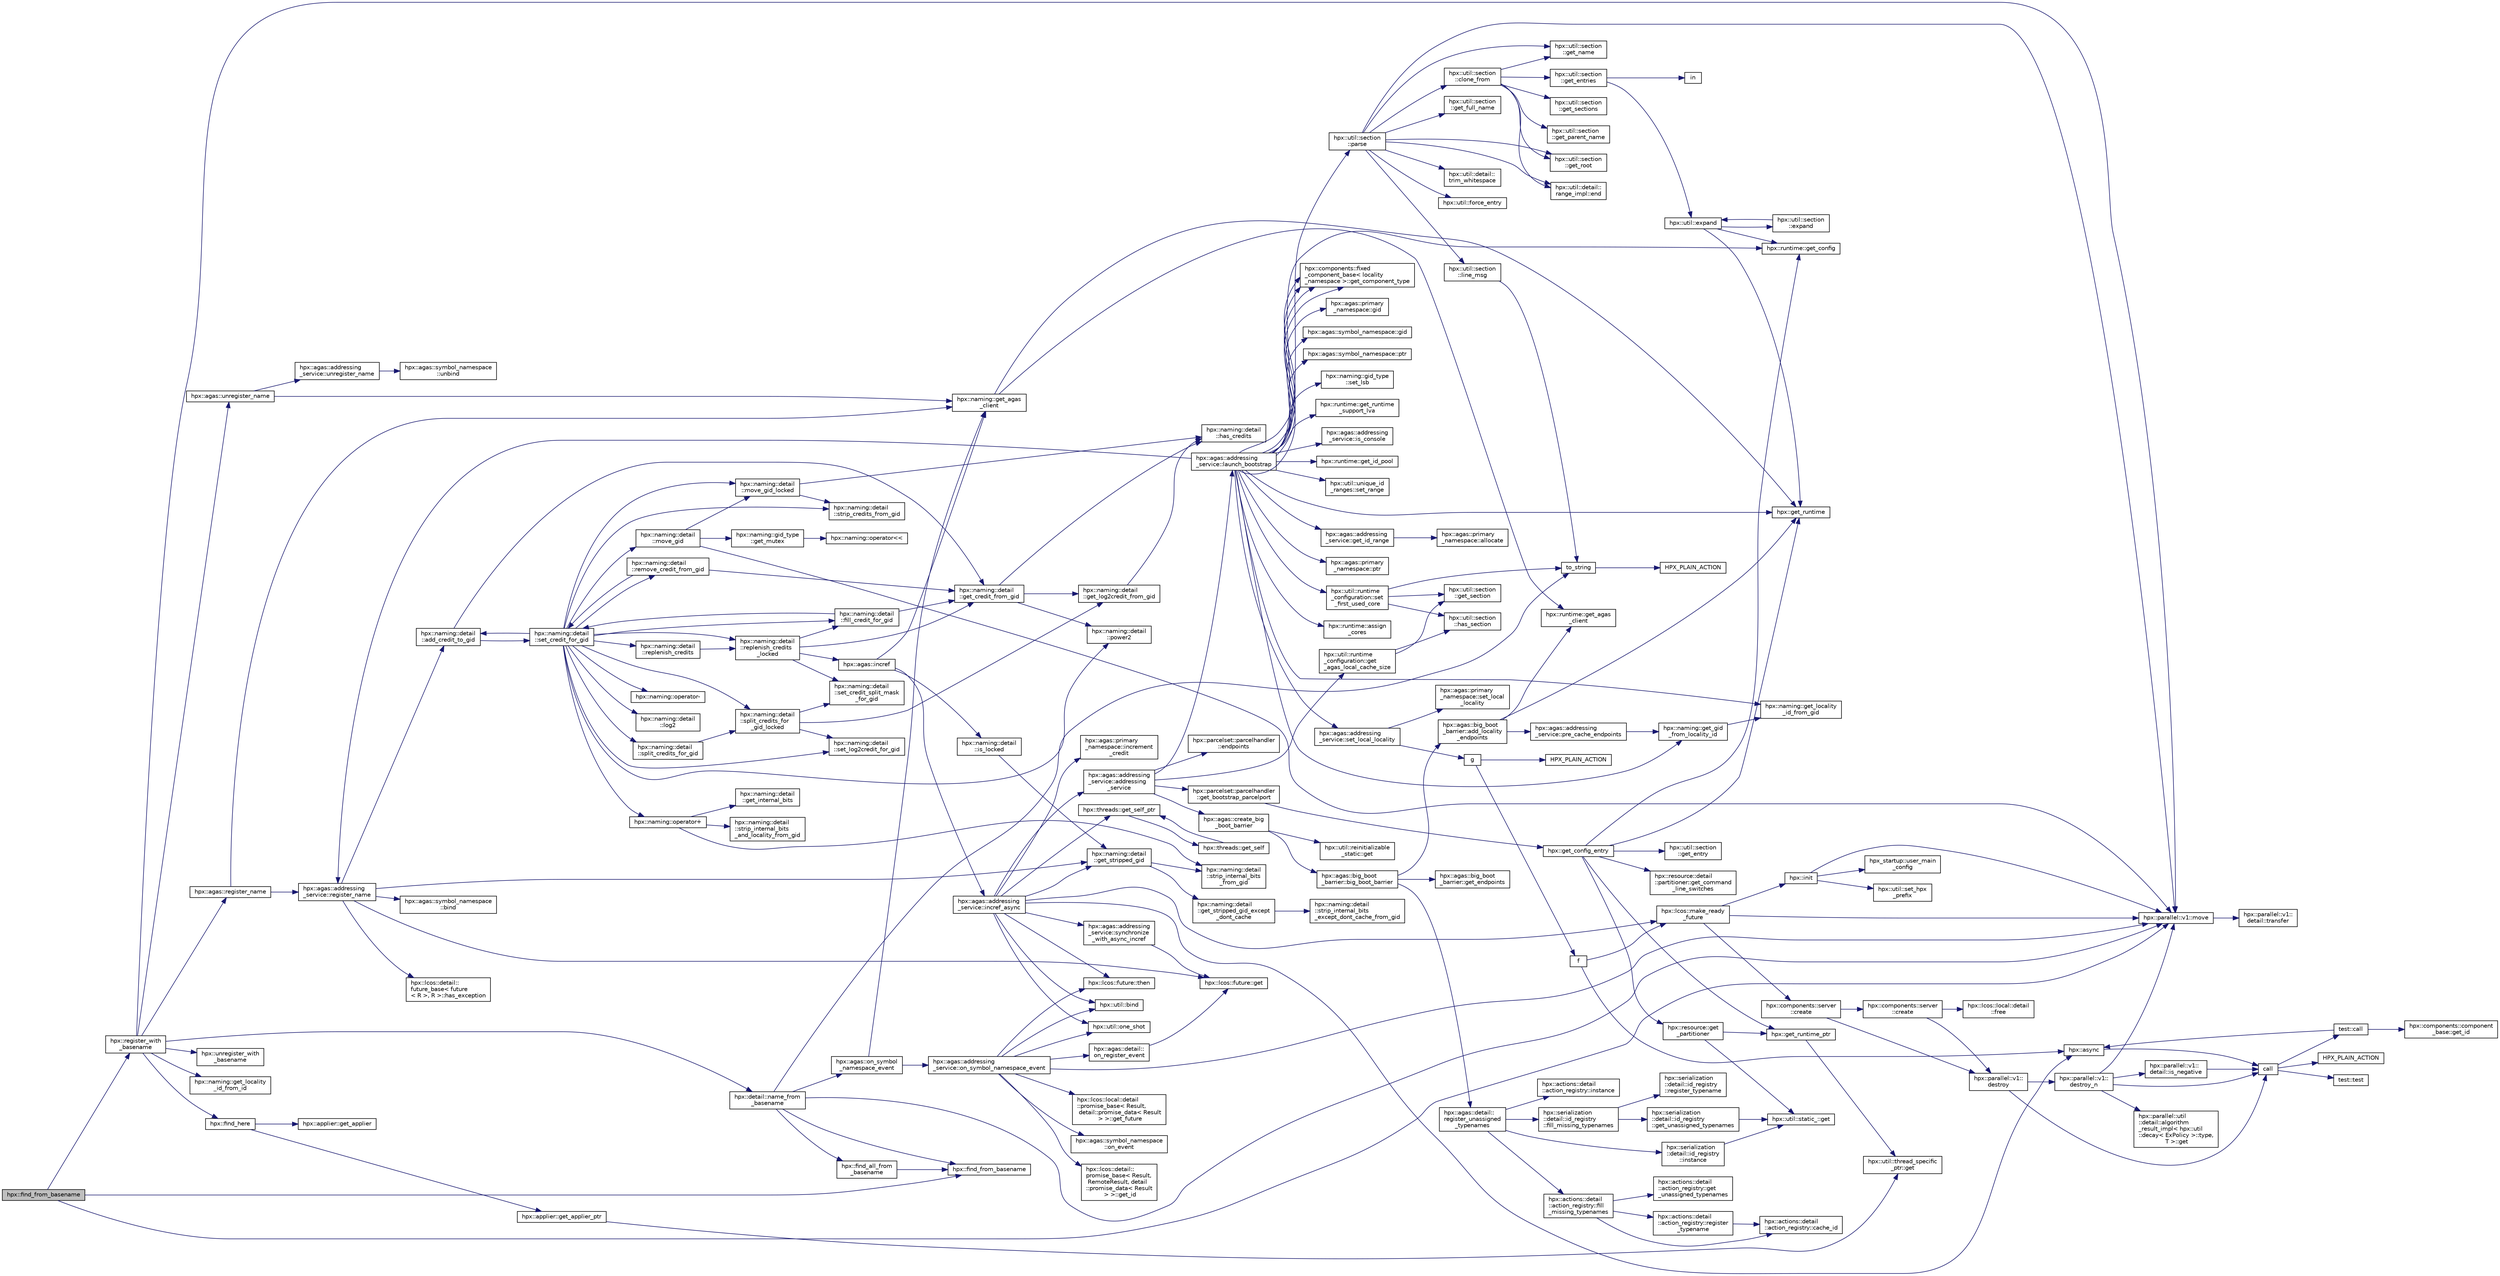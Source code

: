 digraph "hpx::find_from_basename"
{
  edge [fontname="Helvetica",fontsize="10",labelfontname="Helvetica",labelfontsize="10"];
  node [fontname="Helvetica",fontsize="10",shape=record];
  rankdir="LR";
  Node4122 [label="hpx::find_from_basename",height=0.2,width=0.4,color="black", fillcolor="grey75", style="filled", fontcolor="black"];
  Node4122 -> Node4123 [color="midnightblue",fontsize="10",style="solid",fontname="Helvetica"];
  Node4123 [label="hpx::find_from_basename",height=0.2,width=0.4,color="black", fillcolor="white", style="filled",URL="$d8/d83/namespacehpx.html#a47c8bdc52ad959f867dc5675f915d3dc"];
  Node4122 -> Node4124 [color="midnightblue",fontsize="10",style="solid",fontname="Helvetica"];
  Node4124 [label="hpx::parallel::v1::move",height=0.2,width=0.4,color="black", fillcolor="white", style="filled",URL="$db/db9/namespacehpx_1_1parallel_1_1v1.html#aa7c4ede081ce786c9d1eb1adff495cfc"];
  Node4124 -> Node4125 [color="midnightblue",fontsize="10",style="solid",fontname="Helvetica"];
  Node4125 [label="hpx::parallel::v1::\ldetail::transfer",height=0.2,width=0.4,color="black", fillcolor="white", style="filled",URL="$d2/ddd/namespacehpx_1_1parallel_1_1v1_1_1detail.html#ab1b56a05e1885ca7cc7ffa1804dd2f3c"];
  Node4122 -> Node4126 [color="midnightblue",fontsize="10",style="solid",fontname="Helvetica"];
  Node4126 [label="hpx::register_with\l_basename",height=0.2,width=0.4,color="black", fillcolor="white", style="filled",URL="$d8/d83/namespacehpx.html#acf88178dc8c98cb0d7396325b3ccffdd",tooltip="Register the given id using the given base name. "];
  Node4126 -> Node4127 [color="midnightblue",fontsize="10",style="solid",fontname="Helvetica"];
  Node4127 [label="hpx::naming::get_locality\l_id_from_id",height=0.2,width=0.4,color="black", fillcolor="white", style="filled",URL="$d4/dc9/namespacehpx_1_1naming.html#af568527a84c2ea192f494afa8a236e8c"];
  Node4126 -> Node4128 [color="midnightblue",fontsize="10",style="solid",fontname="Helvetica"];
  Node4128 [label="hpx::find_here",height=0.2,width=0.4,color="black", fillcolor="white", style="filled",URL="$d8/d83/namespacehpx.html#af07c1b6e26bcdfb1138643a1a2133cf4",tooltip="Return the global id representing this locality. "];
  Node4128 -> Node4129 [color="midnightblue",fontsize="10",style="solid",fontname="Helvetica"];
  Node4129 [label="hpx::applier::get_applier_ptr",height=0.2,width=0.4,color="black", fillcolor="white", style="filled",URL="$d8/dcb/namespacehpx_1_1applier.html#a617483cf2b77ad3a0aa428ade7b35299"];
  Node4129 -> Node4130 [color="midnightblue",fontsize="10",style="solid",fontname="Helvetica"];
  Node4130 [label="hpx::util::thread_specific\l_ptr::get",height=0.2,width=0.4,color="black", fillcolor="white", style="filled",URL="$d4/d4c/structhpx_1_1util_1_1thread__specific__ptr.html#a3b27d8520710478aa41d1f74206bdba9"];
  Node4128 -> Node4131 [color="midnightblue",fontsize="10",style="solid",fontname="Helvetica"];
  Node4131 [label="hpx::applier::get_applier",height=0.2,width=0.4,color="black", fillcolor="white", style="filled",URL="$d8/dcb/namespacehpx_1_1applier.html#aba1147ab54a476403b37f20a39b1e239"];
  Node4126 -> Node4132 [color="midnightblue",fontsize="10",style="solid",fontname="Helvetica"];
  Node4132 [label="hpx::detail::name_from\l_basename",height=0.2,width=0.4,color="black", fillcolor="white", style="filled",URL="$d5/dbe/namespacehpx_1_1detail.html#a17936e745575748af23abfcf86ea8961"];
  Node4132 -> Node4133 [color="midnightblue",fontsize="10",style="solid",fontname="Helvetica"];
  Node4133 [label="to_string",height=0.2,width=0.4,color="black", fillcolor="white", style="filled",URL="$d4/d2c/make__continuation__1615_8cpp.html#acbdae3e81403e1ffc527c18dc1cd51dd"];
  Node4133 -> Node4134 [color="midnightblue",fontsize="10",style="solid",fontname="Helvetica"];
  Node4134 [label="HPX_PLAIN_ACTION",height=0.2,width=0.4,color="black", fillcolor="white", style="filled",URL="$d4/d2c/make__continuation__1615_8cpp.html#a8b2f8a7c58b490fcb1260f36bac46541"];
  Node4132 -> Node4135 [color="midnightblue",fontsize="10",style="solid",fontname="Helvetica"];
  Node4135 [label="hpx::find_all_from\l_basename",height=0.2,width=0.4,color="black", fillcolor="white", style="filled",URL="$d8/d83/namespacehpx.html#acde05ad9cc5b5ed75cc4dccf33537c5a"];
  Node4135 -> Node4123 [color="midnightblue",fontsize="10",style="solid",fontname="Helvetica"];
  Node4132 -> Node4136 [color="midnightblue",fontsize="10",style="solid",fontname="Helvetica"];
  Node4136 [label="hpx::agas::on_symbol\l_namespace_event",height=0.2,width=0.4,color="black", fillcolor="white", style="filled",URL="$dc/d54/namespacehpx_1_1agas.html#a3d33611dd6e2ec4d76c44953b466b7dc"];
  Node4136 -> Node4137 [color="midnightblue",fontsize="10",style="solid",fontname="Helvetica"];
  Node4137 [label="hpx::naming::get_agas\l_client",height=0.2,width=0.4,color="black", fillcolor="white", style="filled",URL="$d4/dc9/namespacehpx_1_1naming.html#a0408fffd5d34b620712a801b0ae3b032"];
  Node4137 -> Node4138 [color="midnightblue",fontsize="10",style="solid",fontname="Helvetica"];
  Node4138 [label="hpx::get_runtime",height=0.2,width=0.4,color="black", fillcolor="white", style="filled",URL="$d8/d83/namespacehpx.html#aef902cc6c7dd3b9fbadf34d1e850a070"];
  Node4137 -> Node4139 [color="midnightblue",fontsize="10",style="solid",fontname="Helvetica"];
  Node4139 [label="hpx::runtime::get_agas\l_client",height=0.2,width=0.4,color="black", fillcolor="white", style="filled",URL="$d0/d7b/classhpx_1_1runtime.html#aeb5dddd30d6b9861669af8ad44d1a96a"];
  Node4136 -> Node4140 [color="midnightblue",fontsize="10",style="solid",fontname="Helvetica"];
  Node4140 [label="hpx::agas::addressing\l_service::on_symbol_namespace_event",height=0.2,width=0.4,color="black", fillcolor="white", style="filled",URL="$db/d58/structhpx_1_1agas_1_1addressing__service.html#a88606ead360b593985197f6c07329692",tooltip="Install a listener for a given symbol namespace event. "];
  Node4140 -> Node4141 [color="midnightblue",fontsize="10",style="solid",fontname="Helvetica"];
  Node4141 [label="hpx::lcos::local::detail\l::promise_base\< Result,\l detail::promise_data\< Result\l \> \>::get_future",height=0.2,width=0.4,color="black", fillcolor="white", style="filled",URL="$d5/da1/classhpx_1_1lcos_1_1local_1_1detail_1_1promise__base.html#a941a7057c3296a4c06ecbbb5032146a2"];
  Node4140 -> Node4142 [color="midnightblue",fontsize="10",style="solid",fontname="Helvetica"];
  Node4142 [label="hpx::agas::symbol_namespace\l::on_event",height=0.2,width=0.4,color="black", fillcolor="white", style="filled",URL="$dd/d5e/structhpx_1_1agas_1_1symbol__namespace.html#a6b674b8ace2bc447c36435a9e83db6fd"];
  Node4140 -> Node4143 [color="midnightblue",fontsize="10",style="solid",fontname="Helvetica"];
  Node4143 [label="hpx::lcos::detail::\lpromise_base\< Result,\l RemoteResult, detail\l::promise_data\< Result\l \> \>::get_id",height=0.2,width=0.4,color="black", fillcolor="white", style="filled",URL="$d4/def/classhpx_1_1lcos_1_1detail_1_1promise__base.html#a2517464a9b53f71a7531c5cf75323ef5"];
  Node4140 -> Node4144 [color="midnightblue",fontsize="10",style="solid",fontname="Helvetica"];
  Node4144 [label="hpx::lcos::future::then",height=0.2,width=0.4,color="black", fillcolor="white", style="filled",URL="$d0/d33/classhpx_1_1lcos_1_1future.html#a17045dee172c36e208b2cbd400fa8797"];
  Node4140 -> Node4145 [color="midnightblue",fontsize="10",style="solid",fontname="Helvetica"];
  Node4145 [label="hpx::util::bind",height=0.2,width=0.4,color="black", fillcolor="white", style="filled",URL="$df/dad/namespacehpx_1_1util.html#ad844caedf82a0173d6909d910c3e48c6"];
  Node4140 -> Node4146 [color="midnightblue",fontsize="10",style="solid",fontname="Helvetica"];
  Node4146 [label="hpx::util::one_shot",height=0.2,width=0.4,color="black", fillcolor="white", style="filled",URL="$df/dad/namespacehpx_1_1util.html#a273e61be42a72415291e0ec0a4f28c7a"];
  Node4140 -> Node4147 [color="midnightblue",fontsize="10",style="solid",fontname="Helvetica"];
  Node4147 [label="hpx::agas::detail::\lon_register_event",height=0.2,width=0.4,color="black", fillcolor="white", style="filled",URL="$dd/dd0/namespacehpx_1_1agas_1_1detail.html#a1739a936c5bfb2f0917f5151ddd2e5b5"];
  Node4147 -> Node4148 [color="midnightblue",fontsize="10",style="solid",fontname="Helvetica"];
  Node4148 [label="hpx::lcos::future::get",height=0.2,width=0.4,color="black", fillcolor="white", style="filled",URL="$d0/d33/classhpx_1_1lcos_1_1future.html#a8c28269486d5620ac48af349f17bb41c"];
  Node4140 -> Node4124 [color="midnightblue",fontsize="10",style="solid",fontname="Helvetica"];
  Node4132 -> Node4124 [color="midnightblue",fontsize="10",style="solid",fontname="Helvetica"];
  Node4132 -> Node4123 [color="midnightblue",fontsize="10",style="solid",fontname="Helvetica"];
  Node4126 -> Node4149 [color="midnightblue",fontsize="10",style="solid",fontname="Helvetica"];
  Node4149 [label="hpx::agas::register_name",height=0.2,width=0.4,color="black", fillcolor="white", style="filled",URL="$dc/d54/namespacehpx_1_1agas.html#a3812793adbf5e7d8c6b468595ac0823f"];
  Node4149 -> Node4137 [color="midnightblue",fontsize="10",style="solid",fontname="Helvetica"];
  Node4149 -> Node4150 [color="midnightblue",fontsize="10",style="solid",fontname="Helvetica"];
  Node4150 [label="hpx::agas::addressing\l_service::register_name",height=0.2,width=0.4,color="black", fillcolor="white", style="filled",URL="$db/d58/structhpx_1_1agas_1_1addressing__service.html#a5929d7fd681a5ed692bfbeaa503fc32d",tooltip="Register a global name with a global address (id) "];
  Node4150 -> Node4151 [color="midnightblue",fontsize="10",style="solid",fontname="Helvetica"];
  Node4151 [label="hpx::agas::symbol_namespace\l::bind",height=0.2,width=0.4,color="black", fillcolor="white", style="filled",URL="$dd/d5e/structhpx_1_1agas_1_1symbol__namespace.html#a4c5b21f70ae191ad0169fe5ac06de532"];
  Node4150 -> Node4152 [color="midnightblue",fontsize="10",style="solid",fontname="Helvetica"];
  Node4152 [label="hpx::naming::detail\l::get_stripped_gid",height=0.2,width=0.4,color="black", fillcolor="white", style="filled",URL="$d5/d18/namespacehpx_1_1naming_1_1detail.html#ad3a849cb7ebd5dccf9aefadccc21dd89"];
  Node4152 -> Node4153 [color="midnightblue",fontsize="10",style="solid",fontname="Helvetica"];
  Node4153 [label="hpx::naming::detail\l::strip_internal_bits\l_from_gid",height=0.2,width=0.4,color="black", fillcolor="white", style="filled",URL="$d5/d18/namespacehpx_1_1naming_1_1detail.html#a95cca4d4bc82a9da3e804b225b03dfaf"];
  Node4152 -> Node4154 [color="midnightblue",fontsize="10",style="solid",fontname="Helvetica"];
  Node4154 [label="hpx::naming::detail\l::get_stripped_gid_except\l_dont_cache",height=0.2,width=0.4,color="black", fillcolor="white", style="filled",URL="$d5/d18/namespacehpx_1_1naming_1_1detail.html#a1ab848588112d0f7fac377a15692c9cc"];
  Node4154 -> Node4155 [color="midnightblue",fontsize="10",style="solid",fontname="Helvetica"];
  Node4155 [label="hpx::naming::detail\l::strip_internal_bits\l_except_dont_cache_from_gid",height=0.2,width=0.4,color="black", fillcolor="white", style="filled",URL="$d5/d18/namespacehpx_1_1naming_1_1detail.html#aabeb51a92376c6bfb9cf31bf9ff0c4cc"];
  Node4150 -> Node4156 [color="midnightblue",fontsize="10",style="solid",fontname="Helvetica"];
  Node4156 [label="hpx::lcos::detail::\lfuture_base\< future\l\< R \>, R \>::has_exception",height=0.2,width=0.4,color="black", fillcolor="white", style="filled",URL="$d5/dd7/classhpx_1_1lcos_1_1detail_1_1future__base.html#aa95b01f70ad95706ae420ff1db2e5b99"];
  Node4150 -> Node4148 [color="midnightblue",fontsize="10",style="solid",fontname="Helvetica"];
  Node4150 -> Node4157 [color="midnightblue",fontsize="10",style="solid",fontname="Helvetica"];
  Node4157 [label="hpx::naming::detail\l::add_credit_to_gid",height=0.2,width=0.4,color="black", fillcolor="white", style="filled",URL="$d5/d18/namespacehpx_1_1naming_1_1detail.html#ab13848a91587535a393be4def980e832"];
  Node4157 -> Node4158 [color="midnightblue",fontsize="10",style="solid",fontname="Helvetica"];
  Node4158 [label="hpx::naming::detail\l::get_credit_from_gid",height=0.2,width=0.4,color="black", fillcolor="white", style="filled",URL="$d5/d18/namespacehpx_1_1naming_1_1detail.html#ae3d27efe8c838d79e29020ed7c9fa25f"];
  Node4158 -> Node4159 [color="midnightblue",fontsize="10",style="solid",fontname="Helvetica"];
  Node4159 [label="hpx::naming::detail\l::has_credits",height=0.2,width=0.4,color="black", fillcolor="white", style="filled",URL="$d5/d18/namespacehpx_1_1naming_1_1detail.html#afb823cf706d95f298c25af22fe39653b"];
  Node4158 -> Node4160 [color="midnightblue",fontsize="10",style="solid",fontname="Helvetica"];
  Node4160 [label="hpx::naming::detail\l::power2",height=0.2,width=0.4,color="black", fillcolor="white", style="filled",URL="$d5/d18/namespacehpx_1_1naming_1_1detail.html#a084e318ac378f38778c0696da8cbdaac"];
  Node4158 -> Node4161 [color="midnightblue",fontsize="10",style="solid",fontname="Helvetica"];
  Node4161 [label="hpx::naming::detail\l::get_log2credit_from_gid",height=0.2,width=0.4,color="black", fillcolor="white", style="filled",URL="$d5/d18/namespacehpx_1_1naming_1_1detail.html#a65b5a75f9576e0c15d372d20f0ed37d0"];
  Node4161 -> Node4159 [color="midnightblue",fontsize="10",style="solid",fontname="Helvetica"];
  Node4157 -> Node4162 [color="midnightblue",fontsize="10",style="solid",fontname="Helvetica"];
  Node4162 [label="hpx::naming::detail\l::set_credit_for_gid",height=0.2,width=0.4,color="black", fillcolor="white", style="filled",URL="$d5/d18/namespacehpx_1_1naming_1_1detail.html#a87703193ff814a4e1c912e98e655ec51"];
  Node4162 -> Node4163 [color="midnightblue",fontsize="10",style="solid",fontname="Helvetica"];
  Node4163 [label="hpx::naming::detail\l::log2",height=0.2,width=0.4,color="black", fillcolor="white", style="filled",URL="$d5/d18/namespacehpx_1_1naming_1_1detail.html#a10b972e46f78f4f24d7843d6f8554b5b"];
  Node4162 -> Node4160 [color="midnightblue",fontsize="10",style="solid",fontname="Helvetica"];
  Node4162 -> Node4164 [color="midnightblue",fontsize="10",style="solid",fontname="Helvetica"];
  Node4164 [label="hpx::naming::detail\l::set_log2credit_for_gid",height=0.2,width=0.4,color="black", fillcolor="white", style="filled",URL="$d5/d18/namespacehpx_1_1naming_1_1detail.html#ac466e44115ff62134192cea0735b147e"];
  Node4162 -> Node4165 [color="midnightblue",fontsize="10",style="solid",fontname="Helvetica"];
  Node4165 [label="hpx::naming::detail\l::strip_credits_from_gid",height=0.2,width=0.4,color="black", fillcolor="white", style="filled",URL="$d5/d18/namespacehpx_1_1naming_1_1detail.html#a422b12b60e5f7844b224dd68cf8cae8e"];
  Node4162 -> Node4157 [color="midnightblue",fontsize="10",style="solid",fontname="Helvetica"];
  Node4162 -> Node4166 [color="midnightblue",fontsize="10",style="solid",fontname="Helvetica"];
  Node4166 [label="hpx::naming::detail\l::remove_credit_from_gid",height=0.2,width=0.4,color="black", fillcolor="white", style="filled",URL="$d5/d18/namespacehpx_1_1naming_1_1detail.html#a3ccb4b028c2c757c0fabdfe58ac07e47"];
  Node4166 -> Node4158 [color="midnightblue",fontsize="10",style="solid",fontname="Helvetica"];
  Node4166 -> Node4162 [color="midnightblue",fontsize="10",style="solid",fontname="Helvetica"];
  Node4162 -> Node4167 [color="midnightblue",fontsize="10",style="solid",fontname="Helvetica"];
  Node4167 [label="hpx::naming::detail\l::fill_credit_for_gid",height=0.2,width=0.4,color="black", fillcolor="white", style="filled",URL="$d5/d18/namespacehpx_1_1naming_1_1detail.html#a3ec890e6a5b5c8fbd21b11dfe7e50352"];
  Node4167 -> Node4158 [color="midnightblue",fontsize="10",style="solid",fontname="Helvetica"];
  Node4167 -> Node4162 [color="midnightblue",fontsize="10",style="solid",fontname="Helvetica"];
  Node4162 -> Node4168 [color="midnightblue",fontsize="10",style="solid",fontname="Helvetica"];
  Node4168 [label="hpx::naming::detail\l::move_gid",height=0.2,width=0.4,color="black", fillcolor="white", style="filled",URL="$d5/d18/namespacehpx_1_1naming_1_1detail.html#aade6b5eb4f9361377b0a427cd8bffdca"];
  Node4168 -> Node4169 [color="midnightblue",fontsize="10",style="solid",fontname="Helvetica"];
  Node4169 [label="hpx::naming::gid_type\l::get_mutex",height=0.2,width=0.4,color="black", fillcolor="white", style="filled",URL="$d3/d67/structhpx_1_1naming_1_1gid__type.html#a25f1f7d247b4ec6e77e577400bbbc18f"];
  Node4169 -> Node4170 [color="midnightblue",fontsize="10",style="solid",fontname="Helvetica"];
  Node4170 [label="hpx::naming::operator\<\<",height=0.2,width=0.4,color="black", fillcolor="white", style="filled",URL="$d4/dc9/namespacehpx_1_1naming.html#ad9103d927583be9fcc218e045ad2a6e6"];
  Node4168 -> Node4171 [color="midnightblue",fontsize="10",style="solid",fontname="Helvetica"];
  Node4171 [label="hpx::naming::detail\l::move_gid_locked",height=0.2,width=0.4,color="black", fillcolor="white", style="filled",URL="$d5/d18/namespacehpx_1_1naming_1_1detail.html#ade50f3a7ea7970594a107017d9781f45"];
  Node4171 -> Node4159 [color="midnightblue",fontsize="10",style="solid",fontname="Helvetica"];
  Node4171 -> Node4165 [color="midnightblue",fontsize="10",style="solid",fontname="Helvetica"];
  Node4168 -> Node4124 [color="midnightblue",fontsize="10",style="solid",fontname="Helvetica"];
  Node4162 -> Node4171 [color="midnightblue",fontsize="10",style="solid",fontname="Helvetica"];
  Node4162 -> Node4172 [color="midnightblue",fontsize="10",style="solid",fontname="Helvetica"];
  Node4172 [label="hpx::naming::detail\l::replenish_credits",height=0.2,width=0.4,color="black", fillcolor="white", style="filled",URL="$d5/d18/namespacehpx_1_1naming_1_1detail.html#aab806d937bd01894af129d3d3cbb22f4"];
  Node4172 -> Node4173 [color="midnightblue",fontsize="10",style="solid",fontname="Helvetica"];
  Node4173 [label="hpx::naming::detail\l::replenish_credits\l_locked",height=0.2,width=0.4,color="black", fillcolor="white", style="filled",URL="$d5/d18/namespacehpx_1_1naming_1_1detail.html#a011ed4fa9a2f4d4319adc54943fa03d6"];
  Node4173 -> Node4158 [color="midnightblue",fontsize="10",style="solid",fontname="Helvetica"];
  Node4173 -> Node4167 [color="midnightblue",fontsize="10",style="solid",fontname="Helvetica"];
  Node4173 -> Node4174 [color="midnightblue",fontsize="10",style="solid",fontname="Helvetica"];
  Node4174 [label="hpx::naming::detail\l::set_credit_split_mask\l_for_gid",height=0.2,width=0.4,color="black", fillcolor="white", style="filled",URL="$d5/d18/namespacehpx_1_1naming_1_1detail.html#a514fb4fd603d267bd438c27ea2fb1e7d"];
  Node4173 -> Node4175 [color="midnightblue",fontsize="10",style="solid",fontname="Helvetica"];
  Node4175 [label="hpx::agas::incref",height=0.2,width=0.4,color="black", fillcolor="white", style="filled",URL="$dc/d54/namespacehpx_1_1agas.html#aad81d2ea721c1a5692e243ef07bf164f"];
  Node4175 -> Node4176 [color="midnightblue",fontsize="10",style="solid",fontname="Helvetica"];
  Node4176 [label="hpx::naming::detail\l::is_locked",height=0.2,width=0.4,color="black", fillcolor="white", style="filled",URL="$d5/d18/namespacehpx_1_1naming_1_1detail.html#a721ab5a11bd11a37b0c905ea3fe0a6d7"];
  Node4176 -> Node4152 [color="midnightblue",fontsize="10",style="solid",fontname="Helvetica"];
  Node4175 -> Node4137 [color="midnightblue",fontsize="10",style="solid",fontname="Helvetica"];
  Node4175 -> Node4177 [color="midnightblue",fontsize="10",style="solid",fontname="Helvetica"];
  Node4177 [label="hpx::agas::addressing\l_service::incref_async",height=0.2,width=0.4,color="black", fillcolor="white", style="filled",URL="$db/d58/structhpx_1_1agas_1_1addressing__service.html#adae9df2634cf648f129f203c3678c1c1",tooltip="Increment the global reference count for the given id. "];
  Node4177 -> Node4152 [color="midnightblue",fontsize="10",style="solid",fontname="Helvetica"];
  Node4177 -> Node4178 [color="midnightblue",fontsize="10",style="solid",fontname="Helvetica"];
  Node4178 [label="hpx::threads::get_self_ptr",height=0.2,width=0.4,color="black", fillcolor="white", style="filled",URL="$d7/d28/namespacehpx_1_1threads.html#a22877ae347ad884cde3a51397dad6c53"];
  Node4178 -> Node4179 [color="midnightblue",fontsize="10",style="solid",fontname="Helvetica"];
  Node4179 [label="hpx::threads::get_self",height=0.2,width=0.4,color="black", fillcolor="white", style="filled",URL="$d7/d28/namespacehpx_1_1threads.html#a07daf4d6d29233f20d66d41ab7b5b8e8"];
  Node4179 -> Node4178 [color="midnightblue",fontsize="10",style="solid",fontname="Helvetica"];
  Node4177 -> Node4180 [color="midnightblue",fontsize="10",style="solid",fontname="Helvetica"];
  Node4180 [label="hpx::agas::addressing\l_service::addressing\l_service",height=0.2,width=0.4,color="black", fillcolor="white", style="filled",URL="$db/d58/structhpx_1_1agas_1_1addressing__service.html#a4cd885b12c530009f44f7372c197d54f"];
  Node4180 -> Node4181 [color="midnightblue",fontsize="10",style="solid",fontname="Helvetica"];
  Node4181 [label="hpx::util::runtime\l_configuration::get\l_agas_local_cache_size",height=0.2,width=0.4,color="black", fillcolor="white", style="filled",URL="$d8/d70/classhpx_1_1util_1_1runtime__configuration.html#a5fc409d10bc5e063fde7992fb2d8eefe"];
  Node4181 -> Node4182 [color="midnightblue",fontsize="10",style="solid",fontname="Helvetica"];
  Node4182 [label="hpx::util::section\l::has_section",height=0.2,width=0.4,color="black", fillcolor="white", style="filled",URL="$dd/de4/classhpx_1_1util_1_1section.html#a2ef0091925e5c2e3fda235bff644cdb4"];
  Node4181 -> Node4183 [color="midnightblue",fontsize="10",style="solid",fontname="Helvetica"];
  Node4183 [label="hpx::util::section\l::get_section",height=0.2,width=0.4,color="black", fillcolor="white", style="filled",URL="$dd/de4/classhpx_1_1util_1_1section.html#a3506cc01fb5453b2176f4747352c5517"];
  Node4180 -> Node4184 [color="midnightblue",fontsize="10",style="solid",fontname="Helvetica"];
  Node4184 [label="hpx::parcelset::parcelhandler\l::get_bootstrap_parcelport",height=0.2,width=0.4,color="black", fillcolor="white", style="filled",URL="$d4/d2f/classhpx_1_1parcelset_1_1parcelhandler.html#aac412291f000080f2496f288b97b7859"];
  Node4184 -> Node4185 [color="midnightblue",fontsize="10",style="solid",fontname="Helvetica"];
  Node4185 [label="hpx::get_config_entry",height=0.2,width=0.4,color="black", fillcolor="white", style="filled",URL="$d8/d83/namespacehpx.html#a097240e6744bc8905f708932da401835",tooltip="Retrieve the string value of a configuration entry given by key. "];
  Node4185 -> Node4186 [color="midnightblue",fontsize="10",style="solid",fontname="Helvetica"];
  Node4186 [label="hpx::get_runtime_ptr",height=0.2,width=0.4,color="black", fillcolor="white", style="filled",URL="$d8/d83/namespacehpx.html#af29daf2bb3e01b4d6495a1742b6cce64"];
  Node4186 -> Node4130 [color="midnightblue",fontsize="10",style="solid",fontname="Helvetica"];
  Node4185 -> Node4138 [color="midnightblue",fontsize="10",style="solid",fontname="Helvetica"];
  Node4185 -> Node4187 [color="midnightblue",fontsize="10",style="solid",fontname="Helvetica"];
  Node4187 [label="hpx::runtime::get_config",height=0.2,width=0.4,color="black", fillcolor="white", style="filled",URL="$d0/d7b/classhpx_1_1runtime.html#a0bfe0241e54b1fe1dd4ec181d944de43",tooltip="access configuration information "];
  Node4185 -> Node4188 [color="midnightblue",fontsize="10",style="solid",fontname="Helvetica"];
  Node4188 [label="hpx::util::section\l::get_entry",height=0.2,width=0.4,color="black", fillcolor="white", style="filled",URL="$dd/de4/classhpx_1_1util_1_1section.html#a02ac2ca2a4490347405dec03df46af88"];
  Node4185 -> Node4189 [color="midnightblue",fontsize="10",style="solid",fontname="Helvetica"];
  Node4189 [label="hpx::resource::get\l_partitioner",height=0.2,width=0.4,color="black", fillcolor="white", style="filled",URL="$dd/da5/namespacehpx_1_1resource.html#af91354c369d9a22a00581d6b6da7d0ee"];
  Node4189 -> Node4190 [color="midnightblue",fontsize="10",style="solid",fontname="Helvetica"];
  Node4190 [label="hpx::util::static_::get",height=0.2,width=0.4,color="black", fillcolor="white", style="filled",URL="$d3/dbb/structhpx_1_1util_1_1static__.html#a2967c633948a3bf17a3b5405ef5a8318"];
  Node4189 -> Node4186 [color="midnightblue",fontsize="10",style="solid",fontname="Helvetica"];
  Node4185 -> Node4191 [color="midnightblue",fontsize="10",style="solid",fontname="Helvetica"];
  Node4191 [label="hpx::resource::detail\l::partitioner::get_command\l_line_switches",height=0.2,width=0.4,color="black", fillcolor="white", style="filled",URL="$d0/dab/classhpx_1_1resource_1_1detail_1_1partitioner.html#a16fe01dd59b2c89bd556788b5713522e"];
  Node4180 -> Node4192 [color="midnightblue",fontsize="10",style="solid",fontname="Helvetica"];
  Node4192 [label="hpx::agas::create_big\l_boot_barrier",height=0.2,width=0.4,color="black", fillcolor="white", style="filled",URL="$dc/d54/namespacehpx_1_1agas.html#a272f64deb448ea9613501a5b3458a57f"];
  Node4192 -> Node4193 [color="midnightblue",fontsize="10",style="solid",fontname="Helvetica"];
  Node4193 [label="hpx::util::reinitializable\l_static::get",height=0.2,width=0.4,color="black", fillcolor="white", style="filled",URL="$d2/db7/structhpx_1_1util_1_1reinitializable__static.html#a2c616d22a193ed9d3b0b58d4203b3809"];
  Node4192 -> Node4194 [color="midnightblue",fontsize="10",style="solid",fontname="Helvetica"];
  Node4194 [label="hpx::agas::big_boot\l_barrier::big_boot_barrier",height=0.2,width=0.4,color="black", fillcolor="white", style="filled",URL="$d8/db6/structhpx_1_1agas_1_1big__boot__barrier.html#ab00f39b77e1ae054dddeab796ac49a07"];
  Node4194 -> Node4195 [color="midnightblue",fontsize="10",style="solid",fontname="Helvetica"];
  Node4195 [label="hpx::agas::detail::\lregister_unassigned\l_typenames",height=0.2,width=0.4,color="black", fillcolor="white", style="filled",URL="$dd/dd0/namespacehpx_1_1agas_1_1detail.html#a69a4d9fbe321b26f2eeeacaae98c05bb"];
  Node4195 -> Node4196 [color="midnightblue",fontsize="10",style="solid",fontname="Helvetica"];
  Node4196 [label="hpx::serialization\l::detail::id_registry\l::instance",height=0.2,width=0.4,color="black", fillcolor="white", style="filled",URL="$dc/d9a/classhpx_1_1serialization_1_1detail_1_1id__registry.html#ab5118609f28337b2a71e7ac63399a2dc"];
  Node4196 -> Node4190 [color="midnightblue",fontsize="10",style="solid",fontname="Helvetica"];
  Node4195 -> Node4197 [color="midnightblue",fontsize="10",style="solid",fontname="Helvetica"];
  Node4197 [label="hpx::serialization\l::detail::id_registry\l::fill_missing_typenames",height=0.2,width=0.4,color="black", fillcolor="white", style="filled",URL="$dc/d9a/classhpx_1_1serialization_1_1detail_1_1id__registry.html#a80cd98a900de5a5347cf51ab710ed1be"];
  Node4197 -> Node4198 [color="midnightblue",fontsize="10",style="solid",fontname="Helvetica"];
  Node4198 [label="hpx::serialization\l::detail::id_registry\l::get_unassigned_typenames",height=0.2,width=0.4,color="black", fillcolor="white", style="filled",URL="$dc/d9a/classhpx_1_1serialization_1_1detail_1_1id__registry.html#a667f38001517e0031e3421b1f6719baf"];
  Node4198 -> Node4190 [color="midnightblue",fontsize="10",style="solid",fontname="Helvetica"];
  Node4197 -> Node4199 [color="midnightblue",fontsize="10",style="solid",fontname="Helvetica"];
  Node4199 [label="hpx::serialization\l::detail::id_registry\l::register_typename",height=0.2,width=0.4,color="black", fillcolor="white", style="filled",URL="$dc/d9a/classhpx_1_1serialization_1_1detail_1_1id__registry.html#a3ecf46288bd104ca800605842a269fd6"];
  Node4195 -> Node4200 [color="midnightblue",fontsize="10",style="solid",fontname="Helvetica"];
  Node4200 [label="hpx::actions::detail\l::action_registry::instance",height=0.2,width=0.4,color="black", fillcolor="white", style="filled",URL="$d6/d07/structhpx_1_1actions_1_1detail_1_1action__registry.html#a4d8a8074f8a91fdc5a62e8067ef6472c"];
  Node4195 -> Node4201 [color="midnightblue",fontsize="10",style="solid",fontname="Helvetica"];
  Node4201 [label="hpx::actions::detail\l::action_registry::fill\l_missing_typenames",height=0.2,width=0.4,color="black", fillcolor="white", style="filled",URL="$d6/d07/structhpx_1_1actions_1_1detail_1_1action__registry.html#ad0b2659af6636d76d4b39d64eac81e3c"];
  Node4201 -> Node4202 [color="midnightblue",fontsize="10",style="solid",fontname="Helvetica"];
  Node4202 [label="hpx::actions::detail\l::action_registry::get\l_unassigned_typenames",height=0.2,width=0.4,color="black", fillcolor="white", style="filled",URL="$d6/d07/structhpx_1_1actions_1_1detail_1_1action__registry.html#a5216619c74ba5ee2d7a82626fe3f42cd"];
  Node4201 -> Node4203 [color="midnightblue",fontsize="10",style="solid",fontname="Helvetica"];
  Node4203 [label="hpx::actions::detail\l::action_registry::register\l_typename",height=0.2,width=0.4,color="black", fillcolor="white", style="filled",URL="$d6/d07/structhpx_1_1actions_1_1detail_1_1action__registry.html#a7352d14b8ad4d97a880c8ff247f0e04a"];
  Node4203 -> Node4204 [color="midnightblue",fontsize="10",style="solid",fontname="Helvetica"];
  Node4204 [label="hpx::actions::detail\l::action_registry::cache_id",height=0.2,width=0.4,color="black", fillcolor="white", style="filled",URL="$d6/d07/structhpx_1_1actions_1_1detail_1_1action__registry.html#a241539d91aa05a0cb41e6949b4f7ffb6"];
  Node4201 -> Node4204 [color="midnightblue",fontsize="10",style="solid",fontname="Helvetica"];
  Node4194 -> Node4205 [color="midnightblue",fontsize="10",style="solid",fontname="Helvetica"];
  Node4205 [label="hpx::agas::big_boot\l_barrier::add_locality\l_endpoints",height=0.2,width=0.4,color="black", fillcolor="white", style="filled",URL="$d8/db6/structhpx_1_1agas_1_1big__boot__barrier.html#aedb4d5066f5ee188b4b2e7476bde8f35"];
  Node4205 -> Node4138 [color="midnightblue",fontsize="10",style="solid",fontname="Helvetica"];
  Node4205 -> Node4139 [color="midnightblue",fontsize="10",style="solid",fontname="Helvetica"];
  Node4205 -> Node4206 [color="midnightblue",fontsize="10",style="solid",fontname="Helvetica"];
  Node4206 [label="hpx::agas::addressing\l_service::pre_cache_endpoints",height=0.2,width=0.4,color="black", fillcolor="white", style="filled",URL="$db/d58/structhpx_1_1agas_1_1addressing__service.html#a9384e7f70c49705ea11e55718c144ee4"];
  Node4206 -> Node4207 [color="midnightblue",fontsize="10",style="solid",fontname="Helvetica"];
  Node4207 [label="hpx::naming::get_gid\l_from_locality_id",height=0.2,width=0.4,color="black", fillcolor="white", style="filled",URL="$d4/dc9/namespacehpx_1_1naming.html#ae50a3ecdb5854b6a25a556ebc9830541"];
  Node4207 -> Node4208 [color="midnightblue",fontsize="10",style="solid",fontname="Helvetica"];
  Node4208 [label="hpx::naming::get_locality\l_id_from_gid",height=0.2,width=0.4,color="black", fillcolor="white", style="filled",URL="$d4/dc9/namespacehpx_1_1naming.html#a7fd43037784560bd04fda9b49e33529f"];
  Node4194 -> Node4209 [color="midnightblue",fontsize="10",style="solid",fontname="Helvetica"];
  Node4209 [label="hpx::agas::big_boot\l_barrier::get_endpoints",height=0.2,width=0.4,color="black", fillcolor="white", style="filled",URL="$d8/db6/structhpx_1_1agas_1_1big__boot__barrier.html#a019606b912a47e77062cd7de28adb428"];
  Node4180 -> Node4210 [color="midnightblue",fontsize="10",style="solid",fontname="Helvetica"];
  Node4210 [label="hpx::parcelset::parcelhandler\l::endpoints",height=0.2,width=0.4,color="black", fillcolor="white", style="filled",URL="$d4/d2f/classhpx_1_1parcelset_1_1parcelhandler.html#a7a79973ee047c9a655e7517b89d78558",tooltip="return the endpoints associated with this parcelhandler "];
  Node4180 -> Node4211 [color="midnightblue",fontsize="10",style="solid",fontname="Helvetica"];
  Node4211 [label="hpx::agas::addressing\l_service::launch_bootstrap",height=0.2,width=0.4,color="black", fillcolor="white", style="filled",URL="$db/d58/structhpx_1_1agas_1_1addressing__service.html#a664380be3597d3ca31677b2ae5800e76"];
  Node4211 -> Node4212 [color="midnightblue",fontsize="10",style="solid",fontname="Helvetica"];
  Node4212 [label="hpx::agas::primary\l_namespace::ptr",height=0.2,width=0.4,color="black", fillcolor="white", style="filled",URL="$d1/d43/structhpx_1_1agas_1_1primary__namespace.html#a977601f2c79f10b3aef3db56fb3aad0d"];
  Node4211 -> Node4138 [color="midnightblue",fontsize="10",style="solid",fontname="Helvetica"];
  Node4211 -> Node4207 [color="midnightblue",fontsize="10",style="solid",fontname="Helvetica"];
  Node4211 -> Node4213 [color="midnightblue",fontsize="10",style="solid",fontname="Helvetica"];
  Node4213 [label="hpx::agas::addressing\l_service::set_local_locality",height=0.2,width=0.4,color="black", fillcolor="white", style="filled",URL="$db/d58/structhpx_1_1agas_1_1addressing__service.html#a262a9982f31caacd5c605b643f2cc081"];
  Node4213 -> Node4214 [color="midnightblue",fontsize="10",style="solid",fontname="Helvetica"];
  Node4214 [label="g",height=0.2,width=0.4,color="black", fillcolor="white", style="filled",URL="$da/d17/cxx11__noexcept_8cpp.html#a96f5ebe659f57f5faa7343c54f8ea39a"];
  Node4214 -> Node4215 [color="midnightblue",fontsize="10",style="solid",fontname="Helvetica"];
  Node4215 [label="f",height=0.2,width=0.4,color="black", fillcolor="white", style="filled",URL="$d4/d13/async__unwrap__1037_8cpp.html#a02a6b0b4f77af9f69a841dc8262b0cd0"];
  Node4215 -> Node4216 [color="midnightblue",fontsize="10",style="solid",fontname="Helvetica"];
  Node4216 [label="hpx::async",height=0.2,width=0.4,color="black", fillcolor="white", style="filled",URL="$d8/d83/namespacehpx.html#acb7d8e37b73b823956ce144f9a57eaa4"];
  Node4216 -> Node4217 [color="midnightblue",fontsize="10",style="solid",fontname="Helvetica"];
  Node4217 [label="call",height=0.2,width=0.4,color="black", fillcolor="white", style="filled",URL="$d2/d67/promise__1620_8cpp.html#a58357f0b82bc761e1d0b9091ed563a70"];
  Node4217 -> Node4218 [color="midnightblue",fontsize="10",style="solid",fontname="Helvetica"];
  Node4218 [label="test::test",height=0.2,width=0.4,color="black", fillcolor="white", style="filled",URL="$d8/d89/structtest.html#ab42d5ece712d716b04cb3f686f297a26"];
  Node4217 -> Node4219 [color="midnightblue",fontsize="10",style="solid",fontname="Helvetica"];
  Node4219 [label="HPX_PLAIN_ACTION",height=0.2,width=0.4,color="black", fillcolor="white", style="filled",URL="$d2/d67/promise__1620_8cpp.html#ab96aab827a4b1fcaf66cfe0ba83fef23"];
  Node4217 -> Node4220 [color="midnightblue",fontsize="10",style="solid",fontname="Helvetica"];
  Node4220 [label="test::call",height=0.2,width=0.4,color="black", fillcolor="white", style="filled",URL="$d8/d89/structtest.html#aeb29e7ed6518b9426ccf1344c52620ae"];
  Node4220 -> Node4216 [color="midnightblue",fontsize="10",style="solid",fontname="Helvetica"];
  Node4220 -> Node4221 [color="midnightblue",fontsize="10",style="solid",fontname="Helvetica"];
  Node4221 [label="hpx::components::component\l_base::get_id",height=0.2,width=0.4,color="black", fillcolor="white", style="filled",URL="$d2/de6/classhpx_1_1components_1_1component__base.html#a4c8fd93514039bdf01c48d66d82b19cd"];
  Node4215 -> Node4222 [color="midnightblue",fontsize="10",style="solid",fontname="Helvetica"];
  Node4222 [label="hpx::lcos::make_ready\l_future",height=0.2,width=0.4,color="black", fillcolor="white", style="filled",URL="$d2/dc9/namespacehpx_1_1lcos.html#a42997564ddfde91d475b8a2cea8f53e4"];
  Node4222 -> Node4223 [color="midnightblue",fontsize="10",style="solid",fontname="Helvetica"];
  Node4223 [label="hpx::init",height=0.2,width=0.4,color="black", fillcolor="white", style="filled",URL="$d8/d83/namespacehpx.html#a3c694ea960b47c56b33351ba16e3d76b",tooltip="Main entry point for launching the HPX runtime system. "];
  Node4223 -> Node4224 [color="midnightblue",fontsize="10",style="solid",fontname="Helvetica"];
  Node4224 [label="hpx::util::set_hpx\l_prefix",height=0.2,width=0.4,color="black", fillcolor="white", style="filled",URL="$df/dad/namespacehpx_1_1util.html#ae40a23c1ba0a48d9304dcf717a95793e"];
  Node4223 -> Node4225 [color="midnightblue",fontsize="10",style="solid",fontname="Helvetica"];
  Node4225 [label="hpx_startup::user_main\l_config",height=0.2,width=0.4,color="black", fillcolor="white", style="filled",URL="$d3/dd2/namespacehpx__startup.html#aaac571d88bd3912a4225a23eb3261637"];
  Node4223 -> Node4124 [color="midnightblue",fontsize="10",style="solid",fontname="Helvetica"];
  Node4222 -> Node4226 [color="midnightblue",fontsize="10",style="solid",fontname="Helvetica"];
  Node4226 [label="hpx::components::server\l::create",height=0.2,width=0.4,color="black", fillcolor="white", style="filled",URL="$d2/da2/namespacehpx_1_1components_1_1server.html#ac776c89f3d68ceb910e8cee9fa937ab4",tooltip="Create arrays of components using their default constructor. "];
  Node4226 -> Node4227 [color="midnightblue",fontsize="10",style="solid",fontname="Helvetica"];
  Node4227 [label="hpx::components::server\l::create",height=0.2,width=0.4,color="black", fillcolor="white", style="filled",URL="$d2/da2/namespacehpx_1_1components_1_1server.html#a77d26de181c97b444565e230577981bd"];
  Node4227 -> Node4228 [color="midnightblue",fontsize="10",style="solid",fontname="Helvetica"];
  Node4228 [label="hpx::lcos::local::detail\l::free",height=0.2,width=0.4,color="black", fillcolor="white", style="filled",URL="$d4/dcb/namespacehpx_1_1lcos_1_1local_1_1detail.html#a55a940f019734e9bb045dc123cd80e48"];
  Node4227 -> Node4229 [color="midnightblue",fontsize="10",style="solid",fontname="Helvetica"];
  Node4229 [label="hpx::parallel::v1::\ldestroy",height=0.2,width=0.4,color="black", fillcolor="white", style="filled",URL="$db/db9/namespacehpx_1_1parallel_1_1v1.html#acf303558375048e8a7cc9a2c2e09477f"];
  Node4229 -> Node4217 [color="midnightblue",fontsize="10",style="solid",fontname="Helvetica"];
  Node4229 -> Node4230 [color="midnightblue",fontsize="10",style="solid",fontname="Helvetica"];
  Node4230 [label="hpx::parallel::v1::\ldestroy_n",height=0.2,width=0.4,color="black", fillcolor="white", style="filled",URL="$db/db9/namespacehpx_1_1parallel_1_1v1.html#a71d0691132a300690163f5636bcd5bd3"];
  Node4230 -> Node4231 [color="midnightblue",fontsize="10",style="solid",fontname="Helvetica"];
  Node4231 [label="hpx::parallel::v1::\ldetail::is_negative",height=0.2,width=0.4,color="black", fillcolor="white", style="filled",URL="$d2/ddd/namespacehpx_1_1parallel_1_1v1_1_1detail.html#adf2e40fc4b20ad0fd442ee3118a4d527"];
  Node4231 -> Node4217 [color="midnightblue",fontsize="10",style="solid",fontname="Helvetica"];
  Node4230 -> Node4232 [color="midnightblue",fontsize="10",style="solid",fontname="Helvetica"];
  Node4232 [label="hpx::parallel::util\l::detail::algorithm\l_result_impl\< hpx::util\l::decay\< ExPolicy \>::type,\l T \>::get",height=0.2,width=0.4,color="black", fillcolor="white", style="filled",URL="$d2/d42/structhpx_1_1parallel_1_1util_1_1detail_1_1algorithm__result__impl.html#ab5b051e8ec74eff5e0e62fd63f5d377e"];
  Node4230 -> Node4124 [color="midnightblue",fontsize="10",style="solid",fontname="Helvetica"];
  Node4230 -> Node4217 [color="midnightblue",fontsize="10",style="solid",fontname="Helvetica"];
  Node4226 -> Node4229 [color="midnightblue",fontsize="10",style="solid",fontname="Helvetica"];
  Node4222 -> Node4124 [color="midnightblue",fontsize="10",style="solid",fontname="Helvetica"];
  Node4214 -> Node4233 [color="midnightblue",fontsize="10",style="solid",fontname="Helvetica"];
  Node4233 [label="HPX_PLAIN_ACTION",height=0.2,width=0.4,color="black", fillcolor="white", style="filled",URL="$d4/d13/async__unwrap__1037_8cpp.html#ab5991a65409f0229f564e4935bd7b979"];
  Node4213 -> Node4234 [color="midnightblue",fontsize="10",style="solid",fontname="Helvetica"];
  Node4234 [label="hpx::agas::primary\l_namespace::set_local\l_locality",height=0.2,width=0.4,color="black", fillcolor="white", style="filled",URL="$d1/d43/structhpx_1_1agas_1_1primary__namespace.html#aef9509edfa957ff39e62a2963e7307a9"];
  Node4211 -> Node4235 [color="midnightblue",fontsize="10",style="solid",fontname="Helvetica"];
  Node4235 [label="hpx::runtime::assign\l_cores",height=0.2,width=0.4,color="black", fillcolor="white", style="filled",URL="$d0/d7b/classhpx_1_1runtime.html#ad18888b79a4c00c211acb866abf8c750"];
  Node4211 -> Node4187 [color="midnightblue",fontsize="10",style="solid",fontname="Helvetica"];
  Node4211 -> Node4236 [color="midnightblue",fontsize="10",style="solid",fontname="Helvetica"];
  Node4236 [label="hpx::util::runtime\l_configuration::set\l_first_used_core",height=0.2,width=0.4,color="black", fillcolor="white", style="filled",URL="$d8/d70/classhpx_1_1util_1_1runtime__configuration.html#af1c585ee36a9c0503a013faaa08ad398"];
  Node4236 -> Node4182 [color="midnightblue",fontsize="10",style="solid",fontname="Helvetica"];
  Node4236 -> Node4183 [color="midnightblue",fontsize="10",style="solid",fontname="Helvetica"];
  Node4236 -> Node4133 [color="midnightblue",fontsize="10",style="solid",fontname="Helvetica"];
  Node4211 -> Node4237 [color="midnightblue",fontsize="10",style="solid",fontname="Helvetica"];
  Node4237 [label="hpx::components::fixed\l_component_base\< locality\l_namespace \>::get_component_type",height=0.2,width=0.4,color="black", fillcolor="white", style="filled",URL="$df/dfd/classhpx_1_1components_1_1fixed__component__base.html#aa87dbc5aad4f2ee3f9b8f62c6981a8c2"];
  Node4211 -> Node4238 [color="midnightblue",fontsize="10",style="solid",fontname="Helvetica"];
  Node4238 [label="hpx::agas::primary\l_namespace::gid",height=0.2,width=0.4,color="black", fillcolor="white", style="filled",URL="$d1/d43/structhpx_1_1agas_1_1primary__namespace.html#ab38b0457e706d37af52f1535877a5bfd"];
  Node4211 -> Node4237 [color="midnightblue",fontsize="10",style="solid",fontname="Helvetica"];
  Node4211 -> Node4237 [color="midnightblue",fontsize="10",style="solid",fontname="Helvetica"];
  Node4211 -> Node4239 [color="midnightblue",fontsize="10",style="solid",fontname="Helvetica"];
  Node4239 [label="hpx::agas::symbol_namespace::gid",height=0.2,width=0.4,color="black", fillcolor="white", style="filled",URL="$dd/d5e/structhpx_1_1agas_1_1symbol__namespace.html#a4b63b0ff1b7963554cbf5b8073529d53"];
  Node4211 -> Node4237 [color="midnightblue",fontsize="10",style="solid",fontname="Helvetica"];
  Node4211 -> Node4240 [color="midnightblue",fontsize="10",style="solid",fontname="Helvetica"];
  Node4240 [label="hpx::agas::symbol_namespace::ptr",height=0.2,width=0.4,color="black", fillcolor="white", style="filled",URL="$dd/d5e/structhpx_1_1agas_1_1symbol__namespace.html#a67e372d006c4c3a2a3d09640c51ccff4"];
  Node4211 -> Node4241 [color="midnightblue",fontsize="10",style="solid",fontname="Helvetica"];
  Node4241 [label="hpx::util::section\l::parse",height=0.2,width=0.4,color="black", fillcolor="white", style="filled",URL="$dd/de4/classhpx_1_1util_1_1section.html#ace8045f12ef654c88b68a2dfb0788cbd"];
  Node4241 -> Node4242 [color="midnightblue",fontsize="10",style="solid",fontname="Helvetica"];
  Node4242 [label="hpx::util::detail::\lrange_impl::end",height=0.2,width=0.4,color="black", fillcolor="white", style="filled",URL="$d4/d4a/namespacehpx_1_1util_1_1detail_1_1range__impl.html#afb2ea48b0902f52ee4d8b764807b4316"];
  Node4241 -> Node4243 [color="midnightblue",fontsize="10",style="solid",fontname="Helvetica"];
  Node4243 [label="hpx::util::detail::\ltrim_whitespace",height=0.2,width=0.4,color="black", fillcolor="white", style="filled",URL="$d2/d8e/namespacehpx_1_1util_1_1detail.html#a349c290c57fa761e4e914aafa0023bef"];
  Node4241 -> Node4244 [color="midnightblue",fontsize="10",style="solid",fontname="Helvetica"];
  Node4244 [label="hpx::util::section\l::line_msg",height=0.2,width=0.4,color="black", fillcolor="white", style="filled",URL="$dd/de4/classhpx_1_1util_1_1section.html#afcaf894b8e854536369e648038878185"];
  Node4244 -> Node4133 [color="midnightblue",fontsize="10",style="solid",fontname="Helvetica"];
  Node4241 -> Node4245 [color="midnightblue",fontsize="10",style="solid",fontname="Helvetica"];
  Node4245 [label="hpx::util::force_entry",height=0.2,width=0.4,color="black", fillcolor="white", style="filled",URL="$df/dad/namespacehpx_1_1util.html#a36f05768f2fe4d204964258716634913"];
  Node4241 -> Node4246 [color="midnightblue",fontsize="10",style="solid",fontname="Helvetica"];
  Node4246 [label="hpx::util::section\l::get_full_name",height=0.2,width=0.4,color="black", fillcolor="white", style="filled",URL="$dd/de4/classhpx_1_1util_1_1section.html#a23dfffaedaa34d9c8273410af900cbff"];
  Node4241 -> Node4247 [color="midnightblue",fontsize="10",style="solid",fontname="Helvetica"];
  Node4247 [label="hpx::util::section\l::clone_from",height=0.2,width=0.4,color="black", fillcolor="white", style="filled",URL="$dd/de4/classhpx_1_1util_1_1section.html#ac563c9cfea4ab359e599357ab775e835"];
  Node4247 -> Node4248 [color="midnightblue",fontsize="10",style="solid",fontname="Helvetica"];
  Node4248 [label="hpx::util::section\l::get_parent_name",height=0.2,width=0.4,color="black", fillcolor="white", style="filled",URL="$dd/de4/classhpx_1_1util_1_1section.html#ad103bdfb0f1d7b70a9d7a93948adc30b"];
  Node4247 -> Node4249 [color="midnightblue",fontsize="10",style="solid",fontname="Helvetica"];
  Node4249 [label="hpx::util::section\l::get_name",height=0.2,width=0.4,color="black", fillcolor="white", style="filled",URL="$dd/de4/classhpx_1_1util_1_1section.html#afbd1ab5fee15d3956ef7fba8f1966e02"];
  Node4247 -> Node4250 [color="midnightblue",fontsize="10",style="solid",fontname="Helvetica"];
  Node4250 [label="hpx::util::section\l::get_entries",height=0.2,width=0.4,color="black", fillcolor="white", style="filled",URL="$dd/de4/classhpx_1_1util_1_1section.html#a2947f576b972863e45bbcf97a14c720e"];
  Node4250 -> Node4251 [color="midnightblue",fontsize="10",style="solid",fontname="Helvetica"];
  Node4251 [label="hpx::util::expand",height=0.2,width=0.4,color="black", fillcolor="white", style="filled",URL="$df/dad/namespacehpx_1_1util.html#ac476e97ca5c1dec44106cb68a534ea22"];
  Node4251 -> Node4138 [color="midnightblue",fontsize="10",style="solid",fontname="Helvetica"];
  Node4251 -> Node4187 [color="midnightblue",fontsize="10",style="solid",fontname="Helvetica"];
  Node4251 -> Node4252 [color="midnightblue",fontsize="10",style="solid",fontname="Helvetica"];
  Node4252 [label="hpx::util::section\l::expand",height=0.2,width=0.4,color="black", fillcolor="white", style="filled",URL="$dd/de4/classhpx_1_1util_1_1section.html#aeee54430eca7e62d11765c45d1c58420"];
  Node4252 -> Node4251 [color="midnightblue",fontsize="10",style="solid",fontname="Helvetica"];
  Node4250 -> Node4253 [color="midnightblue",fontsize="10",style="solid",fontname="Helvetica"];
  Node4253 [label="in",height=0.2,width=0.4,color="black", fillcolor="white", style="filled",URL="$d5/dd8/any__serialization_8cpp.html#a050ffb438bad49c53a9fffc8fff5bff9"];
  Node4247 -> Node4242 [color="midnightblue",fontsize="10",style="solid",fontname="Helvetica"];
  Node4247 -> Node4254 [color="midnightblue",fontsize="10",style="solid",fontname="Helvetica"];
  Node4254 [label="hpx::util::section\l::get_sections",height=0.2,width=0.4,color="black", fillcolor="white", style="filled",URL="$dd/de4/classhpx_1_1util_1_1section.html#a6b2173349a087e0677d76ac09eb548f8"];
  Node4247 -> Node4255 [color="midnightblue",fontsize="10",style="solid",fontname="Helvetica"];
  Node4255 [label="hpx::util::section\l::get_root",height=0.2,width=0.4,color="black", fillcolor="white", style="filled",URL="$dd/de4/classhpx_1_1util_1_1section.html#a099b4f01861585dea488caf08fe4069b"];
  Node4241 -> Node4255 [color="midnightblue",fontsize="10",style="solid",fontname="Helvetica"];
  Node4241 -> Node4249 [color="midnightblue",fontsize="10",style="solid",fontname="Helvetica"];
  Node4241 -> Node4124 [color="midnightblue",fontsize="10",style="solid",fontname="Helvetica"];
  Node4211 -> Node4208 [color="midnightblue",fontsize="10",style="solid",fontname="Helvetica"];
  Node4211 -> Node4256 [color="midnightblue",fontsize="10",style="solid",fontname="Helvetica"];
  Node4256 [label="hpx::naming::gid_type\l::set_lsb",height=0.2,width=0.4,color="black", fillcolor="white", style="filled",URL="$d3/d67/structhpx_1_1naming_1_1gid__type.html#aa0e0758f7852bace6a58c84eacae4ddc"];
  Node4211 -> Node4257 [color="midnightblue",fontsize="10",style="solid",fontname="Helvetica"];
  Node4257 [label="hpx::runtime::get_runtime\l_support_lva",height=0.2,width=0.4,color="black", fillcolor="white", style="filled",URL="$d0/d7b/classhpx_1_1runtime.html#aa284ae9894186555459b37cef96ab1f2"];
  Node4211 -> Node4150 [color="midnightblue",fontsize="10",style="solid",fontname="Helvetica"];
  Node4211 -> Node4258 [color="midnightblue",fontsize="10",style="solid",fontname="Helvetica"];
  Node4258 [label="hpx::agas::addressing\l_service::is_console",height=0.2,width=0.4,color="black", fillcolor="white", style="filled",URL="$db/d58/structhpx_1_1agas_1_1addressing__service.html#aab78f53372b45edb3de49e2030af215b",tooltip="Returns whether this addressing_service represents the console locality. "];
  Node4211 -> Node4259 [color="midnightblue",fontsize="10",style="solid",fontname="Helvetica"];
  Node4259 [label="hpx::agas::addressing\l_service::get_id_range",height=0.2,width=0.4,color="black", fillcolor="white", style="filled",URL="$db/d58/structhpx_1_1agas_1_1addressing__service.html#a27b89e96c9cc33313aefa315411e07c8",tooltip="Get unique range of freely assignable global ids. "];
  Node4259 -> Node4260 [color="midnightblue",fontsize="10",style="solid",fontname="Helvetica"];
  Node4260 [label="hpx::agas::primary\l_namespace::allocate",height=0.2,width=0.4,color="black", fillcolor="white", style="filled",URL="$d1/d43/structhpx_1_1agas_1_1primary__namespace.html#a3e30fba2b5a19bc4f8518d11bf2a351e"];
  Node4211 -> Node4261 [color="midnightblue",fontsize="10",style="solid",fontname="Helvetica"];
  Node4261 [label="hpx::runtime::get_id_pool",height=0.2,width=0.4,color="black", fillcolor="white", style="filled",URL="$d0/d7b/classhpx_1_1runtime.html#a26efb2a9552084273060c30cb7ff6a9d"];
  Node4211 -> Node4262 [color="midnightblue",fontsize="10",style="solid",fontname="Helvetica"];
  Node4262 [label="hpx::util::unique_id\l_ranges::set_range",height=0.2,width=0.4,color="black", fillcolor="white", style="filled",URL="$d7/d25/classhpx_1_1util_1_1unique__id__ranges.html#aaf3cf81697c9fd7df5387761d527b425"];
  Node4177 -> Node4216 [color="midnightblue",fontsize="10",style="solid",fontname="Helvetica"];
  Node4177 -> Node4222 [color="midnightblue",fontsize="10",style="solid",fontname="Helvetica"];
  Node4177 -> Node4263 [color="midnightblue",fontsize="10",style="solid",fontname="Helvetica"];
  Node4263 [label="hpx::agas::primary\l_namespace::increment\l_credit",height=0.2,width=0.4,color="black", fillcolor="white", style="filled",URL="$d1/d43/structhpx_1_1agas_1_1primary__namespace.html#a1e0830097b72a96358980743202c3def"];
  Node4177 -> Node4144 [color="midnightblue",fontsize="10",style="solid",fontname="Helvetica"];
  Node4177 -> Node4145 [color="midnightblue",fontsize="10",style="solid",fontname="Helvetica"];
  Node4177 -> Node4146 [color="midnightblue",fontsize="10",style="solid",fontname="Helvetica"];
  Node4177 -> Node4264 [color="midnightblue",fontsize="10",style="solid",fontname="Helvetica"];
  Node4264 [label="hpx::agas::addressing\l_service::synchronize\l_with_async_incref",height=0.2,width=0.4,color="black", fillcolor="white", style="filled",URL="$db/d58/structhpx_1_1agas_1_1addressing__service.html#ad7d4e81b976b99cfad608deb77f60880"];
  Node4264 -> Node4148 [color="midnightblue",fontsize="10",style="solid",fontname="Helvetica"];
  Node4162 -> Node4173 [color="midnightblue",fontsize="10",style="solid",fontname="Helvetica"];
  Node4162 -> Node4265 [color="midnightblue",fontsize="10",style="solid",fontname="Helvetica"];
  Node4265 [label="hpx::naming::detail\l::split_credits_for_gid",height=0.2,width=0.4,color="black", fillcolor="white", style="filled",URL="$d5/d18/namespacehpx_1_1naming_1_1detail.html#ab2f9863a9fdf1ca9b7990f6005b912be"];
  Node4265 -> Node4266 [color="midnightblue",fontsize="10",style="solid",fontname="Helvetica"];
  Node4266 [label="hpx::naming::detail\l::split_credits_for\l_gid_locked",height=0.2,width=0.4,color="black", fillcolor="white", style="filled",URL="$d5/d18/namespacehpx_1_1naming_1_1detail.html#a66dfb706e0b0fe738646b762b2b5403b"];
  Node4266 -> Node4161 [color="midnightblue",fontsize="10",style="solid",fontname="Helvetica"];
  Node4266 -> Node4164 [color="midnightblue",fontsize="10",style="solid",fontname="Helvetica"];
  Node4266 -> Node4174 [color="midnightblue",fontsize="10",style="solid",fontname="Helvetica"];
  Node4162 -> Node4266 [color="midnightblue",fontsize="10",style="solid",fontname="Helvetica"];
  Node4162 -> Node4267 [color="midnightblue",fontsize="10",style="solid",fontname="Helvetica"];
  Node4267 [label="hpx::naming::operator+",height=0.2,width=0.4,color="black", fillcolor="white", style="filled",URL="$d4/dc9/namespacehpx_1_1naming.html#a6c9fa9568261a3b3fe63b13ecc15d928"];
  Node4267 -> Node4268 [color="midnightblue",fontsize="10",style="solid",fontname="Helvetica"];
  Node4268 [label="hpx::naming::detail\l::get_internal_bits",height=0.2,width=0.4,color="black", fillcolor="white", style="filled",URL="$d5/d18/namespacehpx_1_1naming_1_1detail.html#aa8ae6c0e2110d45ea7deb7874f447860"];
  Node4267 -> Node4153 [color="midnightblue",fontsize="10",style="solid",fontname="Helvetica"];
  Node4267 -> Node4269 [color="midnightblue",fontsize="10",style="solid",fontname="Helvetica"];
  Node4269 [label="hpx::naming::detail\l::strip_internal_bits\l_and_locality_from_gid",height=0.2,width=0.4,color="black", fillcolor="white", style="filled",URL="$d5/d18/namespacehpx_1_1naming_1_1detail.html#ab1bd7017282cf07702a1ab3746c6a3ec"];
  Node4162 -> Node4270 [color="midnightblue",fontsize="10",style="solid",fontname="Helvetica"];
  Node4270 [label="hpx::naming::operator-",height=0.2,width=0.4,color="black", fillcolor="white", style="filled",URL="$d4/dc9/namespacehpx_1_1naming.html#ae025c74c340eec07415cb2d8de8e4fc6"];
  Node4126 -> Node4124 [color="midnightblue",fontsize="10",style="solid",fontname="Helvetica"];
  Node4126 -> Node4271 [color="midnightblue",fontsize="10",style="solid",fontname="Helvetica"];
  Node4271 [label="hpx::unregister_with\l_basename",height=0.2,width=0.4,color="black", fillcolor="white", style="filled",URL="$d8/d83/namespacehpx.html#aa2d980857394fc543909a6d3478ef0b5",tooltip="Unregister the given id using the given base name. "];
  Node4126 -> Node4272 [color="midnightblue",fontsize="10",style="solid",fontname="Helvetica"];
  Node4272 [label="hpx::agas::unregister_name",height=0.2,width=0.4,color="black", fillcolor="white", style="filled",URL="$dc/d54/namespacehpx_1_1agas.html#a4bb445d0aa556ce729cddab9dc49152a"];
  Node4272 -> Node4137 [color="midnightblue",fontsize="10",style="solid",fontname="Helvetica"];
  Node4272 -> Node4273 [color="midnightblue",fontsize="10",style="solid",fontname="Helvetica"];
  Node4273 [label="hpx::agas::addressing\l_service::unregister_name",height=0.2,width=0.4,color="black", fillcolor="white", style="filled",URL="$db/d58/structhpx_1_1agas_1_1addressing__service.html#a510af72cebe74e33944d43773f3ec64a"];
  Node4273 -> Node4274 [color="midnightblue",fontsize="10",style="solid",fontname="Helvetica"];
  Node4274 [label="hpx::agas::symbol_namespace\l::unbind",height=0.2,width=0.4,color="black", fillcolor="white", style="filled",URL="$dd/d5e/structhpx_1_1agas_1_1symbol__namespace.html#aeedb5bc47d003b876f9887cdd29f331b"];
}
